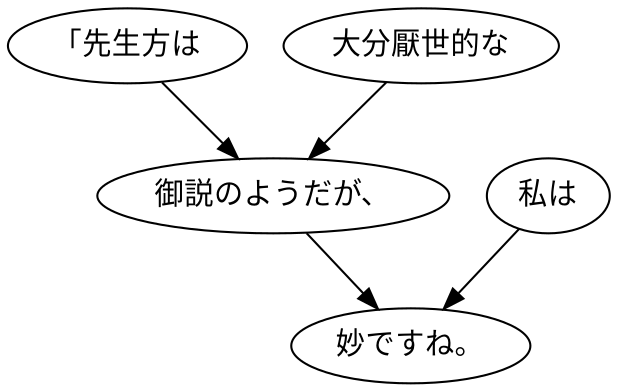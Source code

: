 digraph graph8859 {
	node0 [label="「先生方は"];
	node1 [label="大分厭世的な"];
	node2 [label="御説のようだが、"];
	node3 [label="私は"];
	node4 [label="妙ですね。"];
	node0 -> node2;
	node1 -> node2;
	node2 -> node4;
	node3 -> node4;
}
